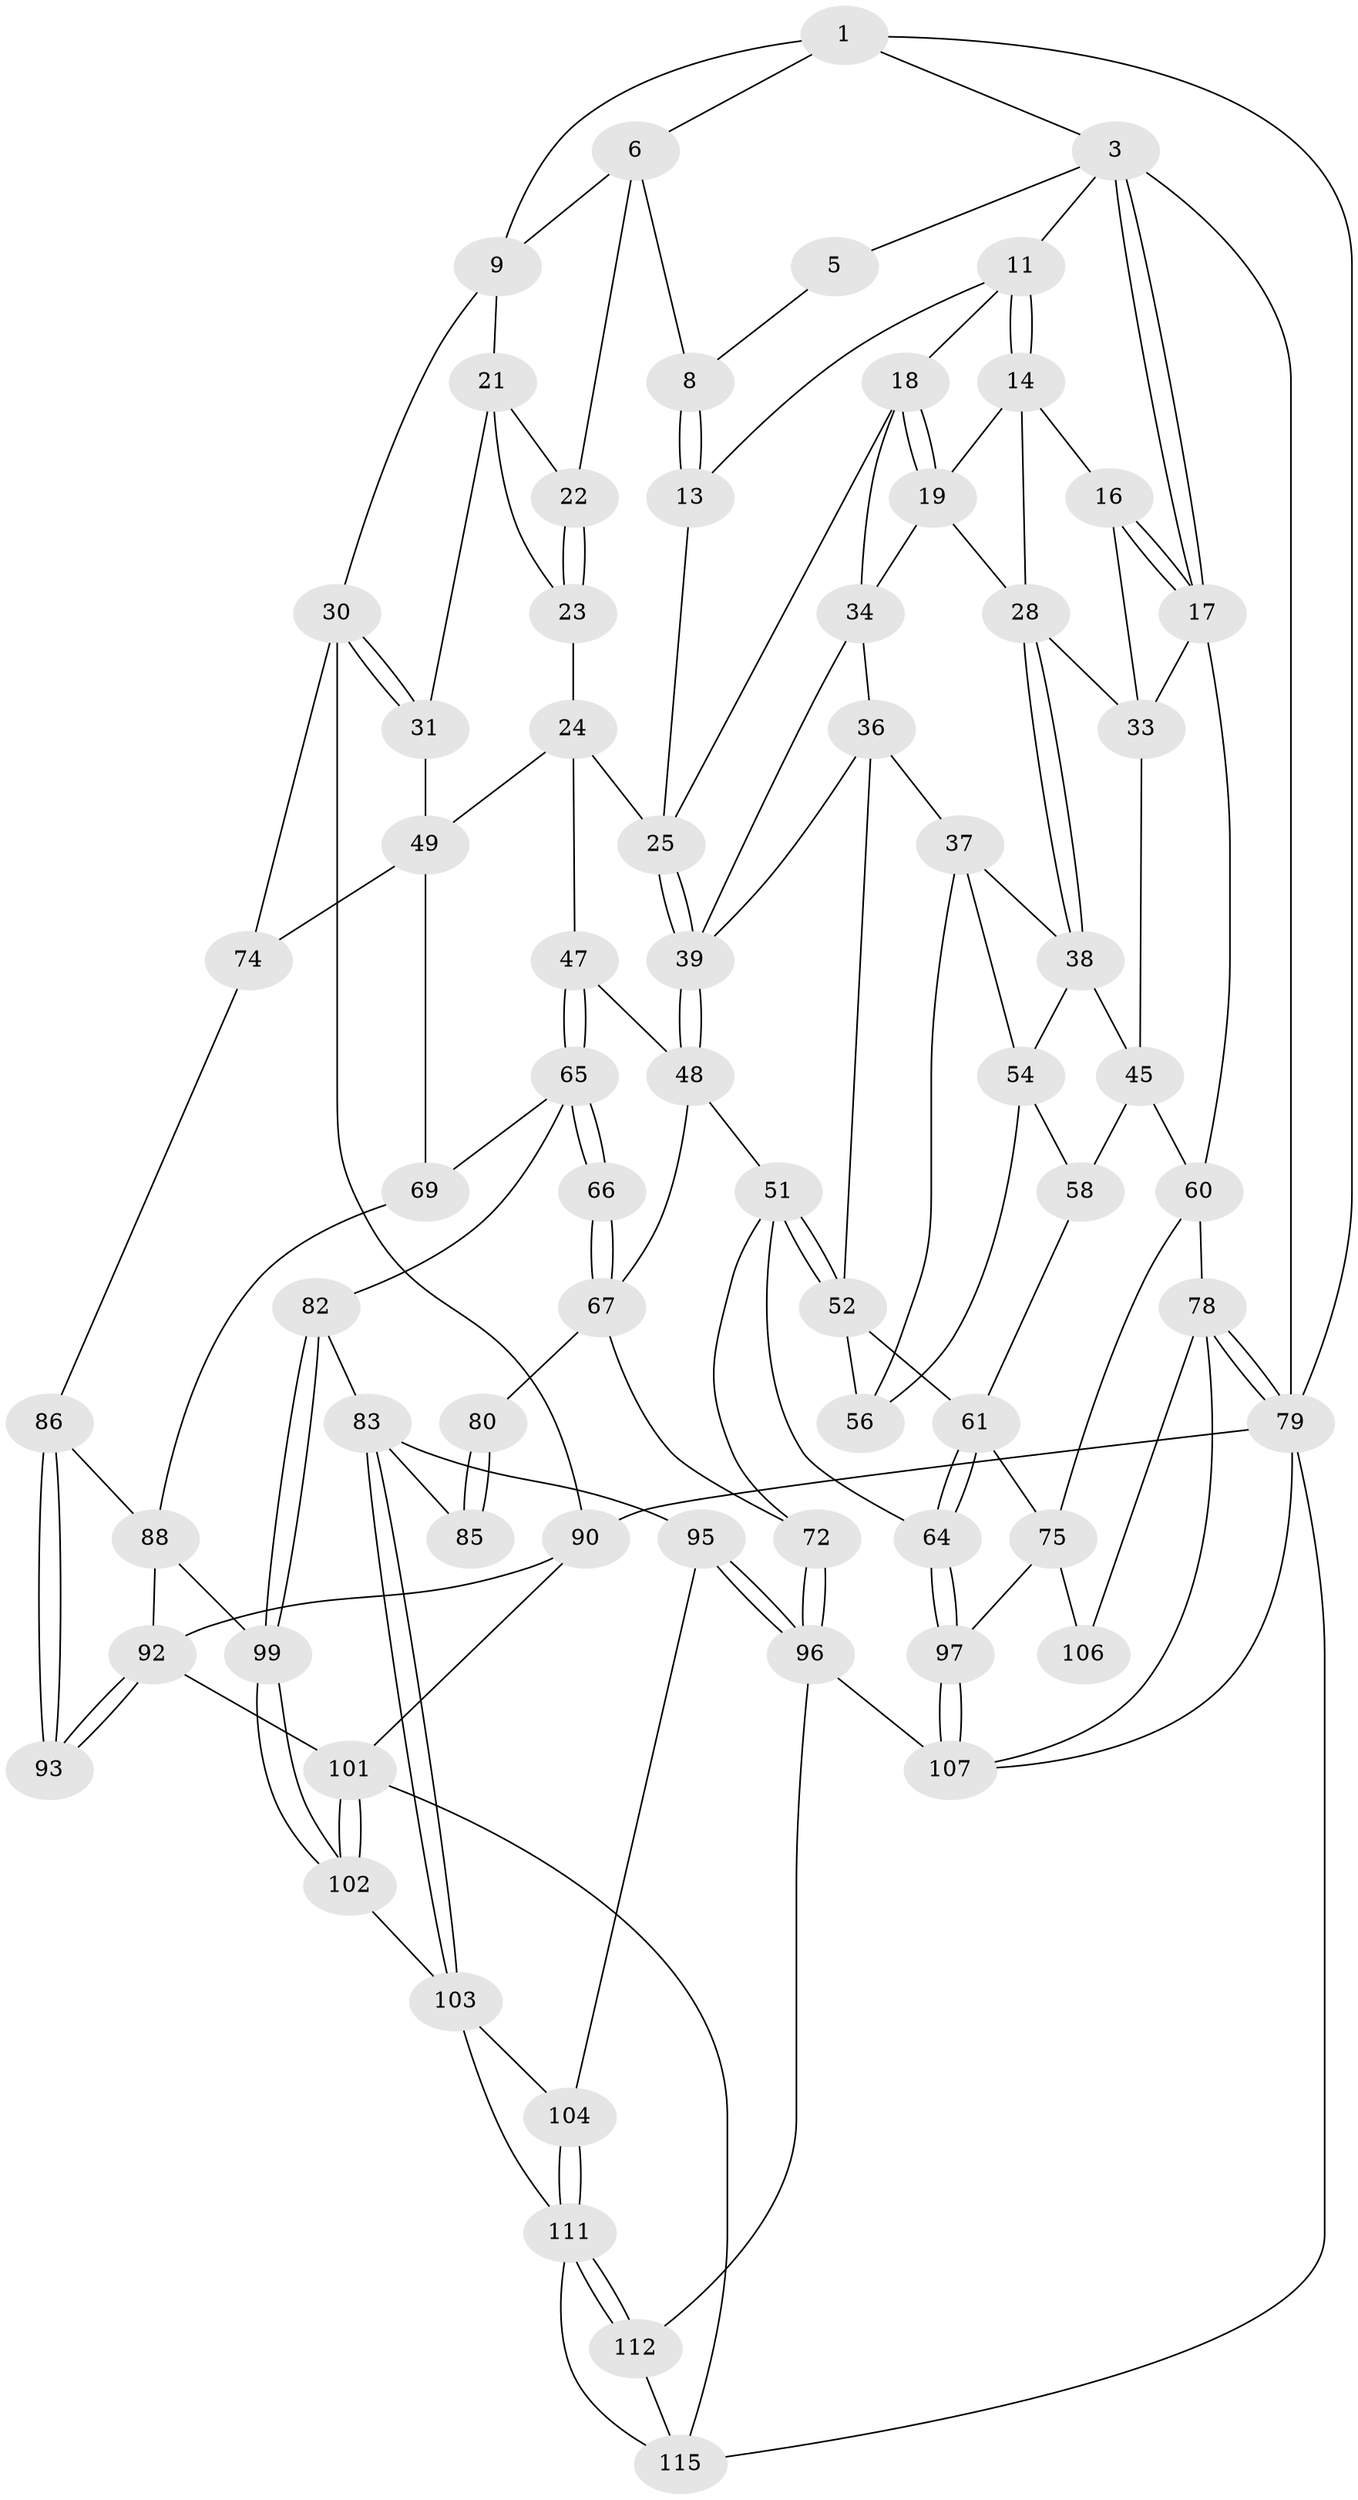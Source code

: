 // Generated by graph-tools (version 1.1) at 2025/52/02/27/25 19:52:44]
// undirected, 70 vertices, 154 edges
graph export_dot {
graph [start="1"]
  node [color=gray90,style=filled];
  1 [pos="+0.809012304575653+0",super="+2"];
  3 [pos="+0+0",super="+4"];
  5 [pos="+0.6768225294884685+0"];
  6 [pos="+0.8163258752597967+0",super="+7"];
  8 [pos="+0.6151580525743957+0.02886695951078652"];
  9 [pos="+0.9128484726346638+0.08377751415682758",super="+10"];
  11 [pos="+0.274077920964307+0",super="+12"];
  13 [pos="+0.5680650814604392+0.09729766890937513"];
  14 [pos="+0.2441108708161218+0",super="+15"];
  16 [pos="+0+0.12953482907705452"];
  17 [pos="+0+0.051123856829575716",super="+42"];
  18 [pos="+0.4393691438366233+0.13385454685666978",super="+27"];
  19 [pos="+0.3547633892121225+0.19792246915597966",super="+20"];
  21 [pos="+0.8473372540311194+0.1523116689817927",super="+32"];
  22 [pos="+0.7509163567839475+0.14334281746288796"];
  23 [pos="+0.6923188210792385+0.20962702606031985"];
  24 [pos="+0.6627768607250031+0.22479307238621343",super="+46"];
  25 [pos="+0.6575468322552427+0.22445020989458442",super="+26"];
  28 [pos="+0.1869235529457082+0.2577661602003167",super="+29"];
  30 [pos="+1+0.39449333962797295",super="+73"];
  31 [pos="+0.9988139149559127+0.3860246019078196"];
  33 [pos="+0.06430648382719074+0.244168971011013",super="+41"];
  34 [pos="+0.46457326875422195+0.23454921233060322",super="+35"];
  36 [pos="+0.30842867982085+0.30198153046417436",super="+43"];
  37 [pos="+0.2611351518821285+0.3120491805892948",super="+53"];
  38 [pos="+0.18717201272366593+0.25818130095796854",super="+44"];
  39 [pos="+0.5642657871956713+0.3265364435959048",super="+40"];
  45 [pos="+0.04260333573500135+0.3867399036394437",super="+59"];
  47 [pos="+0.5897954524699006+0.47553767862610846"];
  48 [pos="+0.5504998154638389+0.45783199785332757",super="+50"];
  49 [pos="+0.8519498954802324+0.44823229374672263",super="+68"];
  51 [pos="+0.4700523468569835+0.4699606560970027",super="+63"];
  52 [pos="+0.44654507982676905+0.4566852905016997",super="+55"];
  54 [pos="+0.18743273895623302+0.42329081512027583",super="+57"];
  56 [pos="+0.30513736014958986+0.48020496456962025"];
  58 [pos="+0.14944130885501608+0.5276383876290117"];
  60 [pos="+0+0.5266265988463804",super="+77"];
  61 [pos="+0.2710557655882179+0.6660657995450594",super="+62"];
  64 [pos="+0.2776464932446021+0.6855362016341184"];
  65 [pos="+0.636638170393308+0.58003401436265",super="+70"];
  66 [pos="+0.604105322189033+0.5996626344093698"];
  67 [pos="+0.48068449790628415+0.5946423427946934",super="+71"];
  69 [pos="+0.7947666602515043+0.5672677603395405"];
  72 [pos="+0.3472880203399263+0.7074040627304473"];
  74 [pos="+0.9251515859428858+0.6476666063067843"];
  75 [pos="+0.02507604461653532+0.6305743120971168",super="+76"];
  78 [pos="+0+0.8466469853088833",super="+108"];
  79 [pos="+0+1",super="+94"];
  80 [pos="+0.4725309186773816+0.6440340046061351",super="+81"];
  82 [pos="+0.6796534205514865+0.6967475790581062"];
  83 [pos="+0.6623058101874187+0.7099977001931738",super="+84"];
  85 [pos="+0.5483679351417179+0.7071766278735809"];
  86 [pos="+0.9206521426994148+0.6540331163044196",super="+87"];
  88 [pos="+0.847700200211499+0.7009137730070624",super="+89"];
  90 [pos="+1+0.8704083067274346",super="+91"];
  92 [pos="+1+0.8193713652420386",super="+100"];
  93 [pos="+1+0.8192939829456124"];
  95 [pos="+0.493309207088861+0.8422570783720263"];
  96 [pos="+0.4571101028571833+0.8493232881738345",super="+109"];
  97 [pos="+0.23210468934019343+0.7277689181859607",super="+98"];
  99 [pos="+0.7549371721686959+0.7476753736711228"];
  101 [pos="+0.7851918777251252+0.8875111691036431",super="+114"];
  102 [pos="+0.7792182990812416+0.8842590224823541"];
  103 [pos="+0.612848850801455+0.8536086891546351",super="+105"];
  104 [pos="+0.5812612718799689+0.8646329386473939"];
  106 [pos="+0.048499019495869225+0.7593365374226987"];
  107 [pos="+0.17713783848334705+0.9138010903774384",super="+110"];
  111 [pos="+0.5931063758922163+0.9516266697764777",super="+113"];
  112 [pos="+0.4643297845449794+1"];
  115 [pos="+0.8862251288181323+1",super="+116"];
  1 -- 6;
  1 -- 3;
  1 -- 9;
  1 -- 79;
  3 -- 17;
  3 -- 17;
  3 -- 79;
  3 -- 11;
  3 -- 5;
  5 -- 8;
  6 -- 9;
  6 -- 8;
  6 -- 22;
  8 -- 13;
  8 -- 13;
  9 -- 21;
  9 -- 30;
  11 -- 14;
  11 -- 14;
  11 -- 18;
  11 -- 13;
  13 -- 25;
  14 -- 16;
  14 -- 19;
  14 -- 28;
  16 -- 17;
  16 -- 17;
  16 -- 33;
  17 -- 60;
  17 -- 33;
  18 -- 19;
  18 -- 19;
  18 -- 25;
  18 -- 34;
  19 -- 28;
  19 -- 34;
  21 -- 22;
  21 -- 31;
  21 -- 23;
  22 -- 23;
  22 -- 23;
  23 -- 24;
  24 -- 25;
  24 -- 49;
  24 -- 47;
  25 -- 39;
  25 -- 39;
  28 -- 38;
  28 -- 38;
  28 -- 33;
  30 -- 31;
  30 -- 31;
  30 -- 74;
  30 -- 90;
  31 -- 49;
  33 -- 45;
  34 -- 39;
  34 -- 36;
  36 -- 37;
  36 -- 52;
  36 -- 39;
  37 -- 38;
  37 -- 56;
  37 -- 54;
  38 -- 54;
  38 -- 45;
  39 -- 48;
  39 -- 48;
  45 -- 58;
  45 -- 60;
  47 -- 48;
  47 -- 65;
  47 -- 65;
  48 -- 51;
  48 -- 67;
  49 -- 74;
  49 -- 69;
  51 -- 52;
  51 -- 52;
  51 -- 64;
  51 -- 72;
  52 -- 56;
  52 -- 61;
  54 -- 56;
  54 -- 58;
  58 -- 61;
  60 -- 78;
  60 -- 75;
  61 -- 64;
  61 -- 64;
  61 -- 75;
  64 -- 97;
  64 -- 97;
  65 -- 66;
  65 -- 66;
  65 -- 82;
  65 -- 69;
  66 -- 67;
  66 -- 67;
  67 -- 72;
  67 -- 80;
  69 -- 88;
  72 -- 96;
  72 -- 96;
  74 -- 86;
  75 -- 97;
  75 -- 106;
  78 -- 79;
  78 -- 79;
  78 -- 106;
  78 -- 107;
  79 -- 115;
  79 -- 90;
  79 -- 107;
  80 -- 85 [weight=2];
  80 -- 85;
  82 -- 83;
  82 -- 99;
  82 -- 99;
  83 -- 103;
  83 -- 103;
  83 -- 85;
  83 -- 95;
  86 -- 93 [weight=2];
  86 -- 93;
  86 -- 88;
  88 -- 92;
  88 -- 99;
  90 -- 92;
  90 -- 101;
  92 -- 93;
  92 -- 93;
  92 -- 101;
  95 -- 96;
  95 -- 96;
  95 -- 104;
  96 -- 112;
  96 -- 107;
  97 -- 107;
  97 -- 107;
  99 -- 102;
  99 -- 102;
  101 -- 102;
  101 -- 102;
  101 -- 115;
  102 -- 103;
  103 -- 104;
  103 -- 111;
  104 -- 111;
  104 -- 111;
  111 -- 112;
  111 -- 112;
  111 -- 115;
  112 -- 115;
}
